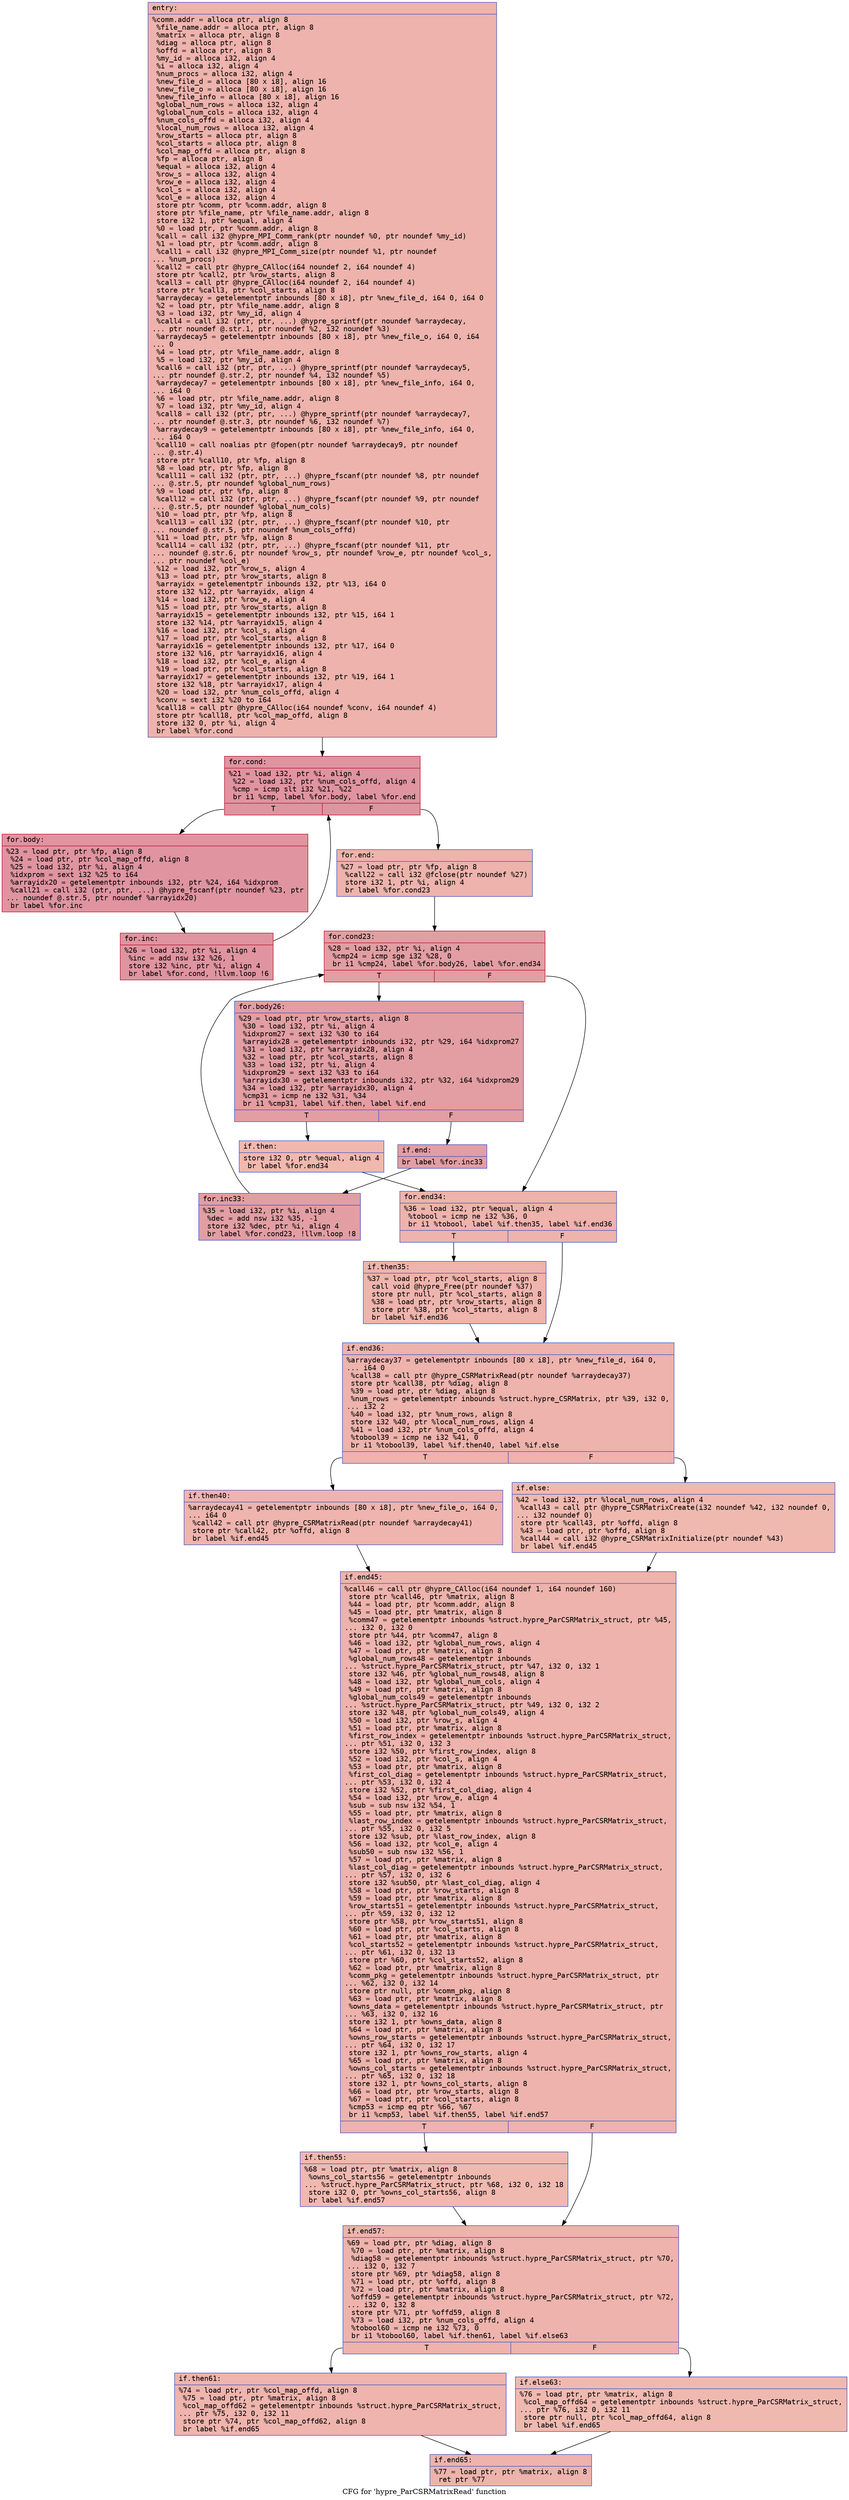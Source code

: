 digraph "CFG for 'hypre_ParCSRMatrixRead' function" {
	label="CFG for 'hypre_ParCSRMatrixRead' function";

	Node0x55b0c81313d0 [shape=record,color="#3d50c3ff", style=filled, fillcolor="#d6524470" fontname="Courier",label="{entry:\l|  %comm.addr = alloca ptr, align 8\l  %file_name.addr = alloca ptr, align 8\l  %matrix = alloca ptr, align 8\l  %diag = alloca ptr, align 8\l  %offd = alloca ptr, align 8\l  %my_id = alloca i32, align 4\l  %i = alloca i32, align 4\l  %num_procs = alloca i32, align 4\l  %new_file_d = alloca [80 x i8], align 16\l  %new_file_o = alloca [80 x i8], align 16\l  %new_file_info = alloca [80 x i8], align 16\l  %global_num_rows = alloca i32, align 4\l  %global_num_cols = alloca i32, align 4\l  %num_cols_offd = alloca i32, align 4\l  %local_num_rows = alloca i32, align 4\l  %row_starts = alloca ptr, align 8\l  %col_starts = alloca ptr, align 8\l  %col_map_offd = alloca ptr, align 8\l  %fp = alloca ptr, align 8\l  %equal = alloca i32, align 4\l  %row_s = alloca i32, align 4\l  %row_e = alloca i32, align 4\l  %col_s = alloca i32, align 4\l  %col_e = alloca i32, align 4\l  store ptr %comm, ptr %comm.addr, align 8\l  store ptr %file_name, ptr %file_name.addr, align 8\l  store i32 1, ptr %equal, align 4\l  %0 = load ptr, ptr %comm.addr, align 8\l  %call = call i32 @hypre_MPI_Comm_rank(ptr noundef %0, ptr noundef %my_id)\l  %1 = load ptr, ptr %comm.addr, align 8\l  %call1 = call i32 @hypre_MPI_Comm_size(ptr noundef %1, ptr noundef\l... %num_procs)\l  %call2 = call ptr @hypre_CAlloc(i64 noundef 2, i64 noundef 4)\l  store ptr %call2, ptr %row_starts, align 8\l  %call3 = call ptr @hypre_CAlloc(i64 noundef 2, i64 noundef 4)\l  store ptr %call3, ptr %col_starts, align 8\l  %arraydecay = getelementptr inbounds [80 x i8], ptr %new_file_d, i64 0, i64 0\l  %2 = load ptr, ptr %file_name.addr, align 8\l  %3 = load i32, ptr %my_id, align 4\l  %call4 = call i32 (ptr, ptr, ...) @hypre_sprintf(ptr noundef %arraydecay,\l... ptr noundef @.str.1, ptr noundef %2, i32 noundef %3)\l  %arraydecay5 = getelementptr inbounds [80 x i8], ptr %new_file_o, i64 0, i64\l... 0\l  %4 = load ptr, ptr %file_name.addr, align 8\l  %5 = load i32, ptr %my_id, align 4\l  %call6 = call i32 (ptr, ptr, ...) @hypre_sprintf(ptr noundef %arraydecay5,\l... ptr noundef @.str.2, ptr noundef %4, i32 noundef %5)\l  %arraydecay7 = getelementptr inbounds [80 x i8], ptr %new_file_info, i64 0,\l... i64 0\l  %6 = load ptr, ptr %file_name.addr, align 8\l  %7 = load i32, ptr %my_id, align 4\l  %call8 = call i32 (ptr, ptr, ...) @hypre_sprintf(ptr noundef %arraydecay7,\l... ptr noundef @.str.3, ptr noundef %6, i32 noundef %7)\l  %arraydecay9 = getelementptr inbounds [80 x i8], ptr %new_file_info, i64 0,\l... i64 0\l  %call10 = call noalias ptr @fopen(ptr noundef %arraydecay9, ptr noundef\l... @.str.4)\l  store ptr %call10, ptr %fp, align 8\l  %8 = load ptr, ptr %fp, align 8\l  %call11 = call i32 (ptr, ptr, ...) @hypre_fscanf(ptr noundef %8, ptr noundef\l... @.str.5, ptr noundef %global_num_rows)\l  %9 = load ptr, ptr %fp, align 8\l  %call12 = call i32 (ptr, ptr, ...) @hypre_fscanf(ptr noundef %9, ptr noundef\l... @.str.5, ptr noundef %global_num_cols)\l  %10 = load ptr, ptr %fp, align 8\l  %call13 = call i32 (ptr, ptr, ...) @hypre_fscanf(ptr noundef %10, ptr\l... noundef @.str.5, ptr noundef %num_cols_offd)\l  %11 = load ptr, ptr %fp, align 8\l  %call14 = call i32 (ptr, ptr, ...) @hypre_fscanf(ptr noundef %11, ptr\l... noundef @.str.6, ptr noundef %row_s, ptr noundef %row_e, ptr noundef %col_s,\l... ptr noundef %col_e)\l  %12 = load i32, ptr %row_s, align 4\l  %13 = load ptr, ptr %row_starts, align 8\l  %arrayidx = getelementptr inbounds i32, ptr %13, i64 0\l  store i32 %12, ptr %arrayidx, align 4\l  %14 = load i32, ptr %row_e, align 4\l  %15 = load ptr, ptr %row_starts, align 8\l  %arrayidx15 = getelementptr inbounds i32, ptr %15, i64 1\l  store i32 %14, ptr %arrayidx15, align 4\l  %16 = load i32, ptr %col_s, align 4\l  %17 = load ptr, ptr %col_starts, align 8\l  %arrayidx16 = getelementptr inbounds i32, ptr %17, i64 0\l  store i32 %16, ptr %arrayidx16, align 4\l  %18 = load i32, ptr %col_e, align 4\l  %19 = load ptr, ptr %col_starts, align 8\l  %arrayidx17 = getelementptr inbounds i32, ptr %19, i64 1\l  store i32 %18, ptr %arrayidx17, align 4\l  %20 = load i32, ptr %num_cols_offd, align 4\l  %conv = sext i32 %20 to i64\l  %call18 = call ptr @hypre_CAlloc(i64 noundef %conv, i64 noundef 4)\l  store ptr %call18, ptr %col_map_offd, align 8\l  store i32 0, ptr %i, align 4\l  br label %for.cond\l}"];
	Node0x55b0c81313d0 -> Node0x55b0c8135620[tooltip="entry -> for.cond\nProbability 100.00%" ];
	Node0x55b0c8135620 [shape=record,color="#b70d28ff", style=filled, fillcolor="#b70d2870" fontname="Courier",label="{for.cond:\l|  %21 = load i32, ptr %i, align 4\l  %22 = load i32, ptr %num_cols_offd, align 4\l  %cmp = icmp slt i32 %21, %22\l  br i1 %cmp, label %for.body, label %for.end\l|{<s0>T|<s1>F}}"];
	Node0x55b0c8135620:s0 -> Node0x55b0c8135900[tooltip="for.cond -> for.body\nProbability 96.88%" ];
	Node0x55b0c8135620:s1 -> Node0x55b0c8135980[tooltip="for.cond -> for.end\nProbability 3.12%" ];
	Node0x55b0c8135900 [shape=record,color="#b70d28ff", style=filled, fillcolor="#b70d2870" fontname="Courier",label="{for.body:\l|  %23 = load ptr, ptr %fp, align 8\l  %24 = load ptr, ptr %col_map_offd, align 8\l  %25 = load i32, ptr %i, align 4\l  %idxprom = sext i32 %25 to i64\l  %arrayidx20 = getelementptr inbounds i32, ptr %24, i64 %idxprom\l  %call21 = call i32 (ptr, ptr, ...) @hypre_fscanf(ptr noundef %23, ptr\l... noundef @.str.5, ptr noundef %arrayidx20)\l  br label %for.inc\l}"];
	Node0x55b0c8135900 -> Node0x55b0c8135e50[tooltip="for.body -> for.inc\nProbability 100.00%" ];
	Node0x55b0c8135e50 [shape=record,color="#b70d28ff", style=filled, fillcolor="#b70d2870" fontname="Courier",label="{for.inc:\l|  %26 = load i32, ptr %i, align 4\l  %inc = add nsw i32 %26, 1\l  store i32 %inc, ptr %i, align 4\l  br label %for.cond, !llvm.loop !6\l}"];
	Node0x55b0c8135e50 -> Node0x55b0c8135620[tooltip="for.inc -> for.cond\nProbability 100.00%" ];
	Node0x55b0c8135980 [shape=record,color="#3d50c3ff", style=filled, fillcolor="#d6524470" fontname="Courier",label="{for.end:\l|  %27 = load ptr, ptr %fp, align 8\l  %call22 = call i32 @fclose(ptr noundef %27)\l  store i32 1, ptr %i, align 4\l  br label %for.cond23\l}"];
	Node0x55b0c8135980 -> Node0x55b0c8136f80[tooltip="for.end -> for.cond23\nProbability 100.00%" ];
	Node0x55b0c8136f80 [shape=record,color="#b70d28ff", style=filled, fillcolor="#be242e70" fontname="Courier",label="{for.cond23:\l|  %28 = load i32, ptr %i, align 4\l  %cmp24 = icmp sge i32 %28, 0\l  br i1 %cmp24, label %for.body26, label %for.end34\l|{<s0>T|<s1>F}}"];
	Node0x55b0c8136f80:s0 -> Node0x55b0c81371a0[tooltip="for.cond23 -> for.body26\nProbability 96.88%" ];
	Node0x55b0c8136f80:s1 -> Node0x55b0c8137220[tooltip="for.cond23 -> for.end34\nProbability 3.12%" ];
	Node0x55b0c81371a0 [shape=record,color="#3d50c3ff", style=filled, fillcolor="#be242e70" fontname="Courier",label="{for.body26:\l|  %29 = load ptr, ptr %row_starts, align 8\l  %30 = load i32, ptr %i, align 4\l  %idxprom27 = sext i32 %30 to i64\l  %arrayidx28 = getelementptr inbounds i32, ptr %29, i64 %idxprom27\l  %31 = load i32, ptr %arrayidx28, align 4\l  %32 = load ptr, ptr %col_starts, align 8\l  %33 = load i32, ptr %i, align 4\l  %idxprom29 = sext i32 %33 to i64\l  %arrayidx30 = getelementptr inbounds i32, ptr %32, i64 %idxprom29\l  %34 = load i32, ptr %arrayidx30, align 4\l  %cmp31 = icmp ne i32 %31, %34\l  br i1 %cmp31, label %if.then, label %if.end\l|{<s0>T|<s1>F}}"];
	Node0x55b0c81371a0:s0 -> Node0x55b0c8137a40[tooltip="for.body26 -> if.then\nProbability 3.12%" ];
	Node0x55b0c81371a0:s1 -> Node0x55b0c8137ab0[tooltip="for.body26 -> if.end\nProbability 96.88%" ];
	Node0x55b0c8137a40 [shape=record,color="#3d50c3ff", style=filled, fillcolor="#dc5d4a70" fontname="Courier",label="{if.then:\l|  store i32 0, ptr %equal, align 4\l  br label %for.end34\l}"];
	Node0x55b0c8137a40 -> Node0x55b0c8137220[tooltip="if.then -> for.end34\nProbability 100.00%" ];
	Node0x55b0c8137ab0 [shape=record,color="#3d50c3ff", style=filled, fillcolor="#be242e70" fontname="Courier",label="{if.end:\l|  br label %for.inc33\l}"];
	Node0x55b0c8137ab0 -> Node0x55b0c8137d40[tooltip="if.end -> for.inc33\nProbability 100.00%" ];
	Node0x55b0c8137d40 [shape=record,color="#3d50c3ff", style=filled, fillcolor="#be242e70" fontname="Courier",label="{for.inc33:\l|  %35 = load i32, ptr %i, align 4\l  %dec = add nsw i32 %35, -1\l  store i32 %dec, ptr %i, align 4\l  br label %for.cond23, !llvm.loop !8\l}"];
	Node0x55b0c8137d40 -> Node0x55b0c8136f80[tooltip="for.inc33 -> for.cond23\nProbability 100.00%" ];
	Node0x55b0c8137220 [shape=record,color="#3d50c3ff", style=filled, fillcolor="#d6524470" fontname="Courier",label="{for.end34:\l|  %36 = load i32, ptr %equal, align 4\l  %tobool = icmp ne i32 %36, 0\l  br i1 %tobool, label %if.then35, label %if.end36\l|{<s0>T|<s1>F}}"];
	Node0x55b0c8137220:s0 -> Node0x55b0c8138320[tooltip="for.end34 -> if.then35\nProbability 62.50%" ];
	Node0x55b0c8137220:s1 -> Node0x55b0c81383a0[tooltip="for.end34 -> if.end36\nProbability 37.50%" ];
	Node0x55b0c8138320 [shape=record,color="#3d50c3ff", style=filled, fillcolor="#d8564670" fontname="Courier",label="{if.then35:\l|  %37 = load ptr, ptr %col_starts, align 8\l  call void @hypre_Free(ptr noundef %37)\l  store ptr null, ptr %col_starts, align 8\l  %38 = load ptr, ptr %row_starts, align 8\l  store ptr %38, ptr %col_starts, align 8\l  br label %if.end36\l}"];
	Node0x55b0c8138320 -> Node0x55b0c81383a0[tooltip="if.then35 -> if.end36\nProbability 100.00%" ];
	Node0x55b0c81383a0 [shape=record,color="#3d50c3ff", style=filled, fillcolor="#d6524470" fontname="Courier",label="{if.end36:\l|  %arraydecay37 = getelementptr inbounds [80 x i8], ptr %new_file_d, i64 0,\l... i64 0\l  %call38 = call ptr @hypre_CSRMatrixRead(ptr noundef %arraydecay37)\l  store ptr %call38, ptr %diag, align 8\l  %39 = load ptr, ptr %diag, align 8\l  %num_rows = getelementptr inbounds %struct.hypre_CSRMatrix, ptr %39, i32 0,\l... i32 2\l  %40 = load i32, ptr %num_rows, align 8\l  store i32 %40, ptr %local_num_rows, align 4\l  %41 = load i32, ptr %num_cols_offd, align 4\l  %tobool39 = icmp ne i32 %41, 0\l  br i1 %tobool39, label %if.then40, label %if.else\l|{<s0>T|<s1>F}}"];
	Node0x55b0c81383a0:s0 -> Node0x55b0c8138f80[tooltip="if.end36 -> if.then40\nProbability 62.50%" ];
	Node0x55b0c81383a0:s1 -> Node0x55b0c8139000[tooltip="if.end36 -> if.else\nProbability 37.50%" ];
	Node0x55b0c8138f80 [shape=record,color="#3d50c3ff", style=filled, fillcolor="#d8564670" fontname="Courier",label="{if.then40:\l|  %arraydecay41 = getelementptr inbounds [80 x i8], ptr %new_file_o, i64 0,\l... i64 0\l  %call42 = call ptr @hypre_CSRMatrixRead(ptr noundef %arraydecay41)\l  store ptr %call42, ptr %offd, align 8\l  br label %if.end45\l}"];
	Node0x55b0c8138f80 -> Node0x55b0c8139420[tooltip="if.then40 -> if.end45\nProbability 100.00%" ];
	Node0x55b0c8139000 [shape=record,color="#3d50c3ff", style=filled, fillcolor="#de614d70" fontname="Courier",label="{if.else:\l|  %42 = load i32, ptr %local_num_rows, align 4\l  %call43 = call ptr @hypre_CSRMatrixCreate(i32 noundef %42, i32 noundef 0,\l... i32 noundef 0)\l  store ptr %call43, ptr %offd, align 8\l  %43 = load ptr, ptr %offd, align 8\l  %call44 = call i32 @hypre_CSRMatrixInitialize(ptr noundef %43)\l  br label %if.end45\l}"];
	Node0x55b0c8139000 -> Node0x55b0c8139420[tooltip="if.else -> if.end45\nProbability 100.00%" ];
	Node0x55b0c8139420 [shape=record,color="#3d50c3ff", style=filled, fillcolor="#d6524470" fontname="Courier",label="{if.end45:\l|  %call46 = call ptr @hypre_CAlloc(i64 noundef 1, i64 noundef 160)\l  store ptr %call46, ptr %matrix, align 8\l  %44 = load ptr, ptr %comm.addr, align 8\l  %45 = load ptr, ptr %matrix, align 8\l  %comm47 = getelementptr inbounds %struct.hypre_ParCSRMatrix_struct, ptr %45,\l... i32 0, i32 0\l  store ptr %44, ptr %comm47, align 8\l  %46 = load i32, ptr %global_num_rows, align 4\l  %47 = load ptr, ptr %matrix, align 8\l  %global_num_rows48 = getelementptr inbounds\l... %struct.hypre_ParCSRMatrix_struct, ptr %47, i32 0, i32 1\l  store i32 %46, ptr %global_num_rows48, align 8\l  %48 = load i32, ptr %global_num_cols, align 4\l  %49 = load ptr, ptr %matrix, align 8\l  %global_num_cols49 = getelementptr inbounds\l... %struct.hypre_ParCSRMatrix_struct, ptr %49, i32 0, i32 2\l  store i32 %48, ptr %global_num_cols49, align 4\l  %50 = load i32, ptr %row_s, align 4\l  %51 = load ptr, ptr %matrix, align 8\l  %first_row_index = getelementptr inbounds %struct.hypre_ParCSRMatrix_struct,\l... ptr %51, i32 0, i32 3\l  store i32 %50, ptr %first_row_index, align 8\l  %52 = load i32, ptr %col_s, align 4\l  %53 = load ptr, ptr %matrix, align 8\l  %first_col_diag = getelementptr inbounds %struct.hypre_ParCSRMatrix_struct,\l... ptr %53, i32 0, i32 4\l  store i32 %52, ptr %first_col_diag, align 4\l  %54 = load i32, ptr %row_e, align 4\l  %sub = sub nsw i32 %54, 1\l  %55 = load ptr, ptr %matrix, align 8\l  %last_row_index = getelementptr inbounds %struct.hypre_ParCSRMatrix_struct,\l... ptr %55, i32 0, i32 5\l  store i32 %sub, ptr %last_row_index, align 8\l  %56 = load i32, ptr %col_e, align 4\l  %sub50 = sub nsw i32 %56, 1\l  %57 = load ptr, ptr %matrix, align 8\l  %last_col_diag = getelementptr inbounds %struct.hypre_ParCSRMatrix_struct,\l... ptr %57, i32 0, i32 6\l  store i32 %sub50, ptr %last_col_diag, align 4\l  %58 = load ptr, ptr %row_starts, align 8\l  %59 = load ptr, ptr %matrix, align 8\l  %row_starts51 = getelementptr inbounds %struct.hypre_ParCSRMatrix_struct,\l... ptr %59, i32 0, i32 12\l  store ptr %58, ptr %row_starts51, align 8\l  %60 = load ptr, ptr %col_starts, align 8\l  %61 = load ptr, ptr %matrix, align 8\l  %col_starts52 = getelementptr inbounds %struct.hypre_ParCSRMatrix_struct,\l... ptr %61, i32 0, i32 13\l  store ptr %60, ptr %col_starts52, align 8\l  %62 = load ptr, ptr %matrix, align 8\l  %comm_pkg = getelementptr inbounds %struct.hypre_ParCSRMatrix_struct, ptr\l... %62, i32 0, i32 14\l  store ptr null, ptr %comm_pkg, align 8\l  %63 = load ptr, ptr %matrix, align 8\l  %owns_data = getelementptr inbounds %struct.hypre_ParCSRMatrix_struct, ptr\l... %63, i32 0, i32 16\l  store i32 1, ptr %owns_data, align 8\l  %64 = load ptr, ptr %matrix, align 8\l  %owns_row_starts = getelementptr inbounds %struct.hypre_ParCSRMatrix_struct,\l... ptr %64, i32 0, i32 17\l  store i32 1, ptr %owns_row_starts, align 4\l  %65 = load ptr, ptr %matrix, align 8\l  %owns_col_starts = getelementptr inbounds %struct.hypre_ParCSRMatrix_struct,\l... ptr %65, i32 0, i32 18\l  store i32 1, ptr %owns_col_starts, align 8\l  %66 = load ptr, ptr %row_starts, align 8\l  %67 = load ptr, ptr %col_starts, align 8\l  %cmp53 = icmp eq ptr %66, %67\l  br i1 %cmp53, label %if.then55, label %if.end57\l|{<s0>T|<s1>F}}"];
	Node0x55b0c8139420:s0 -> Node0x55b0c813ead0[tooltip="if.end45 -> if.then55\nProbability 37.50%" ];
	Node0x55b0c8139420:s1 -> Node0x55b0c813eb20[tooltip="if.end45 -> if.end57\nProbability 62.50%" ];
	Node0x55b0c813ead0 [shape=record,color="#3d50c3ff", style=filled, fillcolor="#de614d70" fontname="Courier",label="{if.then55:\l|  %68 = load ptr, ptr %matrix, align 8\l  %owns_col_starts56 = getelementptr inbounds\l... %struct.hypre_ParCSRMatrix_struct, ptr %68, i32 0, i32 18\l  store i32 0, ptr %owns_col_starts56, align 8\l  br label %if.end57\l}"];
	Node0x55b0c813ead0 -> Node0x55b0c813eb20[tooltip="if.then55 -> if.end57\nProbability 100.00%" ];
	Node0x55b0c813eb20 [shape=record,color="#3d50c3ff", style=filled, fillcolor="#d6524470" fontname="Courier",label="{if.end57:\l|  %69 = load ptr, ptr %diag, align 8\l  %70 = load ptr, ptr %matrix, align 8\l  %diag58 = getelementptr inbounds %struct.hypre_ParCSRMatrix_struct, ptr %70,\l... i32 0, i32 7\l  store ptr %69, ptr %diag58, align 8\l  %71 = load ptr, ptr %offd, align 8\l  %72 = load ptr, ptr %matrix, align 8\l  %offd59 = getelementptr inbounds %struct.hypre_ParCSRMatrix_struct, ptr %72,\l... i32 0, i32 8\l  store ptr %71, ptr %offd59, align 8\l  %73 = load i32, ptr %num_cols_offd, align 4\l  %tobool60 = icmp ne i32 %73, 0\l  br i1 %tobool60, label %if.then61, label %if.else63\l|{<s0>T|<s1>F}}"];
	Node0x55b0c813eb20:s0 -> Node0x55b0c813f540[tooltip="if.end57 -> if.then61\nProbability 62.50%" ];
	Node0x55b0c813eb20:s1 -> Node0x55b0c813f590[tooltip="if.end57 -> if.else63\nProbability 37.50%" ];
	Node0x55b0c813f540 [shape=record,color="#3d50c3ff", style=filled, fillcolor="#d8564670" fontname="Courier",label="{if.then61:\l|  %74 = load ptr, ptr %col_map_offd, align 8\l  %75 = load ptr, ptr %matrix, align 8\l  %col_map_offd62 = getelementptr inbounds %struct.hypre_ParCSRMatrix_struct,\l... ptr %75, i32 0, i32 11\l  store ptr %74, ptr %col_map_offd62, align 8\l  br label %if.end65\l}"];
	Node0x55b0c813f540 -> Node0x55b0c813f920[tooltip="if.then61 -> if.end65\nProbability 100.00%" ];
	Node0x55b0c813f590 [shape=record,color="#3d50c3ff", style=filled, fillcolor="#de614d70" fontname="Courier",label="{if.else63:\l|  %76 = load ptr, ptr %matrix, align 8\l  %col_map_offd64 = getelementptr inbounds %struct.hypre_ParCSRMatrix_struct,\l... ptr %76, i32 0, i32 11\l  store ptr null, ptr %col_map_offd64, align 8\l  br label %if.end65\l}"];
	Node0x55b0c813f590 -> Node0x55b0c813f920[tooltip="if.else63 -> if.end65\nProbability 100.00%" ];
	Node0x55b0c813f920 [shape=record,color="#3d50c3ff", style=filled, fillcolor="#d6524470" fontname="Courier",label="{if.end65:\l|  %77 = load ptr, ptr %matrix, align 8\l  ret ptr %77\l}"];
}
